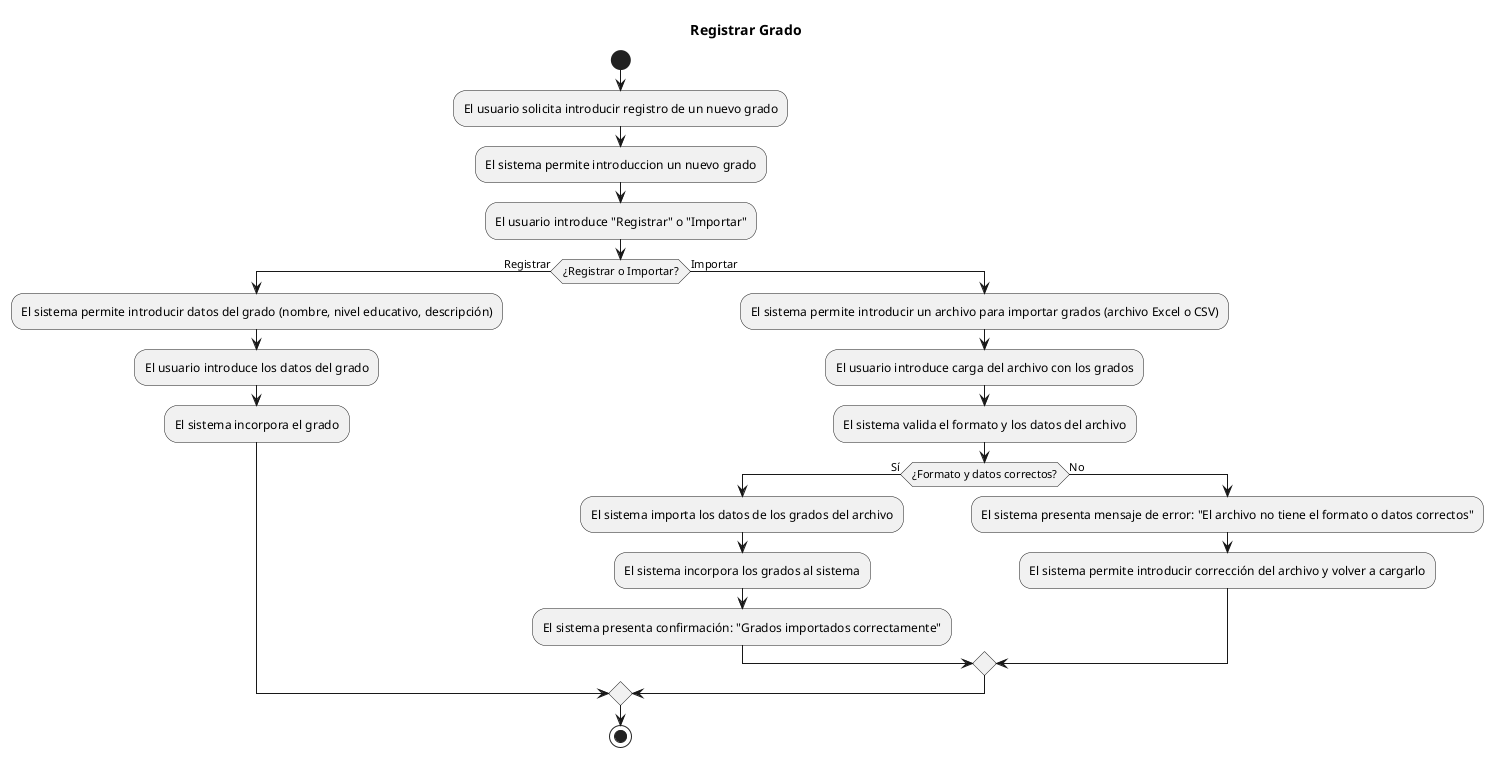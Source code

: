 @startuml
title Registrar Grado
start
:El usuario solicita introducir registro de un nuevo grado;
:El sistema permite introduccion un nuevo grado;
:El usuario introduce "Registrar" o "Importar";
if (¿Registrar o Importar?) then (Registrar)
  :El sistema permite introducir datos del grado (nombre, nivel educativo, descripción);
  :El usuario introduce los datos del grado;
  :El sistema incorpora el grado;
else (Importar)
  :El sistema permite introducir un archivo para importar grados (archivo Excel o CSV);
  :El usuario introduce carga del archivo con los grados;
  :El sistema valida el formato y los datos del archivo;
  if (¿Formato y datos correctos?) then (Sí)
    :El sistema importa los datos de los grados del archivo;
    :El sistema incorpora los grados al sistema;
    :El sistema presenta confirmación: "Grados importados correctamente";
  else (No)
    :El sistema presenta mensaje de error: "El archivo no tiene el formato o datos correctos";
    :El sistema permite introducir corrección del archivo y volver a cargarlo;
  endif
endif
stop
@enduml
